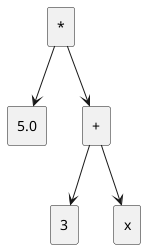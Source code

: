 @startuml

rectangle "*" as t1
rectangle "5.0" as t2
rectangle "+" as t3
rectangle "3" as t4
rectangle "x" as t5
t3 --> t4
t3 --> t5
t1 --> t2
t1 --> t3

@enduml